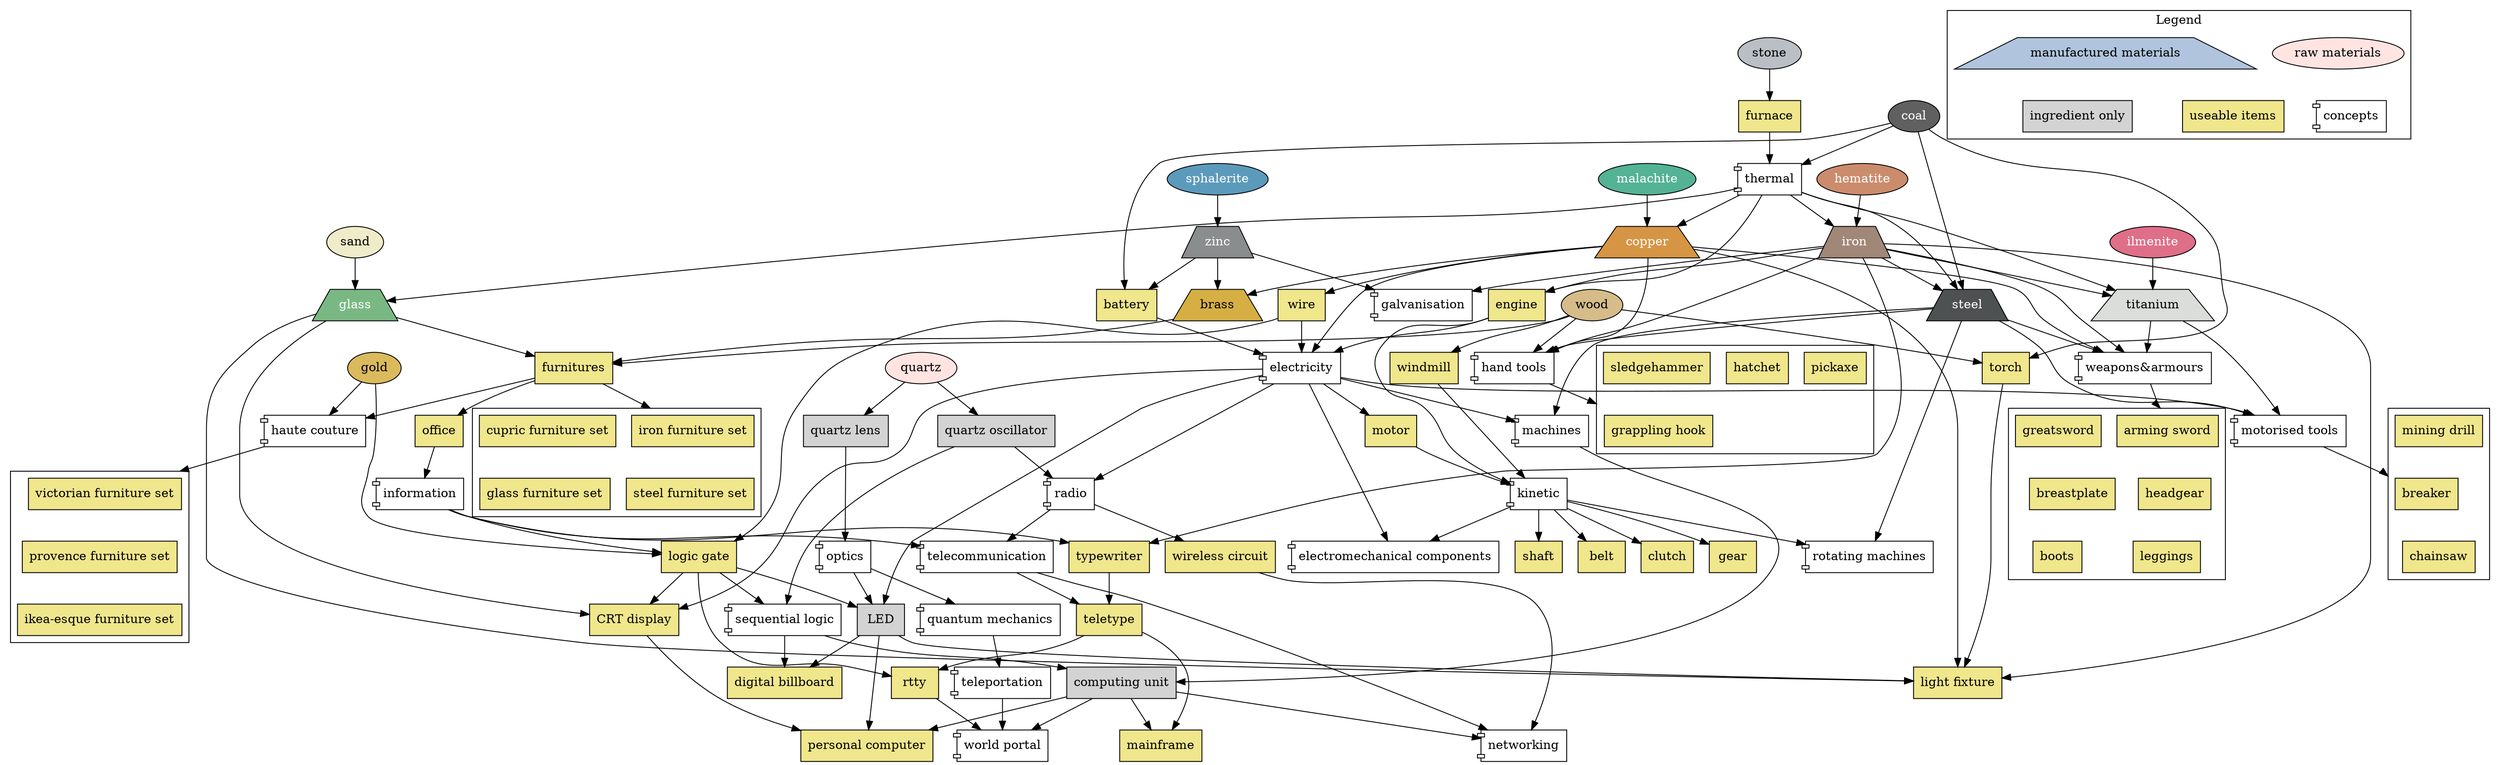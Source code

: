 digraph g {
	concentrate=false
	dpi=192
	{rank=same; copper iron}
     graph [compound=true]
     
	subgraph cluster_legend {
		label=Legend
		"raw materials" [style=filled,fillcolor=mistyrose]
		"manufactured materials" [shape=trapezium,style=filled,fillcolor=lightsteelblue]
		concepts [shape=component]
		"useable items" [shape=box,style=filled,fillcolor=khaki]
		"ingredient only" [shape=box,style=filled]
		{rank=source; "raw materials" "manufactured materials"}
		{rank=same; concepts "useable items" "ingredient only"}
	}
	
	subgraph cluster_weaponarmour {
		"arming sword" [shape=box,style=filled,fillcolor=khaki]
		greatsword [shape=box,style=filled,fillcolor=khaki]
		headgear [shape=box,style=filled,fillcolor=khaki]
		breastplate [shape=box,style=filled,fillcolor=khaki]
		leggings [shape=box,style=filled,fillcolor=khaki]
		boots [shape=box,style=filled,fillcolor=khaki]
		{rank=source; "arming sword" greatsword}
		{rank=same; headgear breastplate}
		{rank=sink; leggings boots}
	}
	subgraph cluster_handtools {
		pickaxe [shape=box,style=filled,fillcolor=khaki]
		hatchet [shape=box,style=filled,fillcolor=khaki]
		sledgehammer [shape=box,style=filled,fillcolor=khaki]
		"grappling hook" [shape=box,style=filled,fillcolor=khaki]
		{rank=source; pickaxe hatchet sledgehammer}
	}
	subgraph cluster_electrictools {
		"mining drill" [shape=box,style=filled,fillcolor=khaki]
		chainsaw [shape=box,style=filled,fillcolor=khaki]
		breaker [shape=box,style=filled,fillcolor=khaki]
		{rank=source; "mining drill"}
		{rank=same; breaker}
		{rank=sink; chainsaw}
	}
	subgraph cluster_hautecouture {
		"victorian furniture set" [shape=box,style=filled,fillcolor=khaki]
		"provence furniture set" [shape=box,style=filled,fillcolor=khaki]
		"ikea-esque furniture set" [shape=box,style=filled,fillcolor=khaki]
		{rank=source; "victorian furniture set"}
		{rank=same; "provence furniture set"}
		{rank=sink; "ikea-esque furniture set"}
	}
	subgraph cluster_furnishings {
		"iron furniture set" [shape=box,style=filled,fillcolor=khaki] // basic
		"steel furniture set" [shape=box,style=filled,fillcolor=khaki] // fancier iron with a tint of diesel-punk
		"glass furniture set" [shape=box,style=filled,fillcolor=khaki]
		"cupric furniture set" [shape=box,style=filled,fillcolor=khaki] // copper-coloured rustic
		{rank=source; "iron furniture set" "cupric furniture set"}
		{rank=sink; "glass furniture set" "steel furniture set"}
	}

	/* raw materials */
	wood [style=filled,fillcolor="#d5bc89"]
	stone [style=filled,fillcolor="#babfc5"]
	coal [style=filled,fillcolor="#606060",fontcolor=white]
	quartz [style=filled,fillcolor=mistyrose]
	sand [style=filled,fillcolor="#f0ecca"]
	
	malachite [style=filled,fillcolor="#54b295",fontcolor=white]
	hematite [style=filled,fillcolor="#cb8c6d",fontcolor=white]
	ilmenite [style=filled,fillcolor="#df6e88",fontcolor=white] // kinda fake colour for playability
	gold [style=filled,fillcolor="#dbba5e"]
	sphalerite [style=filled,fillcolor="#5c9abb",fontcolor=white] // fluoresces lead-oxide yellow

	/* manufactured materials */
	steel [shape=trapezium,style=filled,fillcolor="#4e5152",fontcolor=white]
	iron [shape=trapezium,style=filled,fillcolor="#a08778",fontcolor=white]
	copper [shape=trapezium,style=filled,fillcolor="#d69544",fontcolor=white]
	titanium [shape=trapezium,style=filled,fillcolor="#daddd9"]
	glass [shape=trapezium,style=filled,fillcolor="#79b883",fontcolor=white]
	zinc [shape=trapezium,style=filled,fillcolor="#8a8d8e",fontcolor=white]
	brass [shape=trapezium,style=filled,fillcolor="#d6af44"]
	/* concepts */
	thermal [shape=component]
	electricity [shape=component]
	kinetic [shape=component]
	information [shape=component]
	"sequential logic" [shape=component] // implies electronic memory
	radio [shape=component]
	telecommunication [shape=component]
	teleportation [shape=component]
	optics [shape=component]
	"quantum mechanics" [shape=component]
	networking [shape=component]
	"haute couture" [shape=component]
	"world portal" [shape=component]
	"hand tools" [shape=component] // pickaxe, axe, etc.
	"weapons&armours" [shape=component]
	"motorised tools" [shape=component] // drill, chainsaw, etc.
	machines [shape=component] // electric machines
	"rotating machines" [shape=component] // machines whose main method of operaton is spinning (e.g. macerator, powder mixer, grindstone, gristmill)
	"electromechanical components" [shape=component] // e.g. signal-controlled clutch
	galvanisation [shape=component] // iron plates/blocks/etc that won't rust
	/* useable items */
	furnace [shape=box,style=filled,fillcolor=khaki]
	torch [shape=box,style=filled,fillcolor=khaki]
	"light fixture" [shape=box,style=filled,fillcolor=khaki] // Both lamps and blinkenlight(s)
	furnitures [shape=box,style=filled,fillcolor=khaki]
	office [shape=box,style=filled,fillcolor=khaki]
	"logic gate" [shape=box,style=filled,fillcolor=khaki]
	"wireless circuit" [shape=box,style=filled,fillcolor=khaki]
	wire [shape=box,style=filled,fillcolor=khaki]
	typewriter [shape=box,style=filled,fillcolor=khaki]
	teletype [shape=box,style=filled,fillcolor=khaki]
	rtty [shape=box,style=filled,fillcolor=khaki]
	"digital billboard" [shape=box,style=filled,fillcolor=khaki]
	"CRT display" [shape=box,style=filled,fillcolor=khaki]
	"personal computer" [shape=box,style=filled,fillcolor=khaki] // small computer with single integrated
	mainframe [shape=box,style=filled,fillcolor=khaki] // big computer that can have multiple terminals
	windmill [shape=box,style=filled,fillcolor=khaki]
	engine [shape=box,style=filled,fillcolor=khaki]
	motor [shape=box,style=filled,fillcolor=khaki]
	clutch [shape=box,style=filled,fillcolor=khaki]
	gear [shape=box,style=filled,fillcolor=khaki]
	shaft [shape=box,style=filled,fillcolor=khaki]
	belt [shape=box,style=filled,fillcolor=khaki]
	battery [shape=box,style=filled,fillcolor=khaki]
	
	/* ingredient items */
	LED [shape=box,style=filled]
	"computing unit" [shape=box,style=filled] // motherboard+cpu+ram+powersupply combined
	"quartz oscillator" [shape=box,style=filled]
	"quartz lens" [shape=box,style=filled]

	
	stone -> furnace -> thermal
	coal -> thermal
	
	sand -> glass
	thermal -> glass -> furnitures
	
	thermal -> iron
	hematite -> iron
	thermal -> copper
	malachite -> copper
	
	iron -> steel
	coal -> steel
	thermal -> steel
	
	iron -> engine
	copper -> electricity
	thermal -> engine -> electricity
	copper -> wire
	wire -> electricity
	engine -> kinetic
	
	electricity -> machines
	steel -> machines
	
	brass -> furnitures
	wood -> furnitures
	wood -> "hand tools"
	iron -> "hand tools"
	copper -> "hand tools"
	steel -> "hand tools"
	copper -> "weapons&armours"
	iron -> "weapons&armours"
	steel -> "weapons&armours"
	
	thermal -> titanium
	ilmenite -> titanium
	iron -> titanium -> "weapons&armours"
	
	furnitures -> office
	office -> information
	
	electricity -> "motorised tools"
	titanium -> "motorised tools"
	steel -> "motorised tools"

 	wood -> torch
	coal -> torch
	torch -> "light fixture"
	iron -> "light fixture"
	copper -> "light fixture"
	glass -> "light fixture"
	
	information -> typewriter
	information -> "logic gate"
	gold -> "logic gate"
	iron -> typewriter -> teletype
	wire -> "logic gate"
	
	electricity -> radio
	quartz -> "quartz oscillator" -> radio -> "wireless circuit"
	radio -> telecommunication
	information -> telecommunication -> networking
	"wireless circuit" -> networking
	telecommunication -> teletype -> rtty
	"logic gate" -> rtty

	"quartz oscillator" -> "sequential logic"
	"logic gate" -> "sequential logic" -> "computing unit"
	machines -> "computing unit" -> networking
		
	quartz -> "quartz lens" -> optics
	optics -> "quantum mechanics" -> teleportation -> "world portal" /* to not make quartz useless */
	"computing unit" -> "world portal"
	rtty -> "world portal"
	
	electricity -> "CRT display"
	glass -> "CRT display"
	"logic gate" -> "CRT display"
	
	electricity -> LED
	optics -> LED
	"logic gate" -> LED
	
	LED -> "digital billboard"
	"sequential logic" -> "digital billboard"
	LED -> "light fixture"
	
	"computing unit" -> "personal computer"
	"CRT display" -> "personal computer"
	LED -> "personal computer"
	"computing unit" -> mainframe
	teletype -> mainframe
	
	gold -> "haute couture"
	furnitures -> "haute couture"
	furnitures -> "iron furniture set" [lhead=cluster_furnishings]
	"haute couture" -> "victorian furniture set" [lhead=cluster_hautecouture]

	
	"hand tools" -> "grappling hook" [lhead=cluster_handtools]
	"weapons&armours" -> "arming sword" [lhead=cluster_weaponarmour]
	"motorised tools" -> breaker [lhead=cluster_electrictools]

	kinetic -> "rotating machines"
	steel -> "rotating machines"
	
	wood -> windmill -> kinetic
	electricity -> motor -> kinetic
	
	kinetic -> shaft
	kinetic -> gear
	kinetic -> belt
	kinetic -> clutch
	
	electricity -> "electromechanical components"
	kinetic -> "electromechanical components"
	
	copper -> brass
	sphalerite -> zinc -> brass
	
	zinc -> galvanisation
	iron -> galvanisation
	
	coal -> battery
	zinc -> battery // zinc-carbon battery
	battery -> electricity
}
